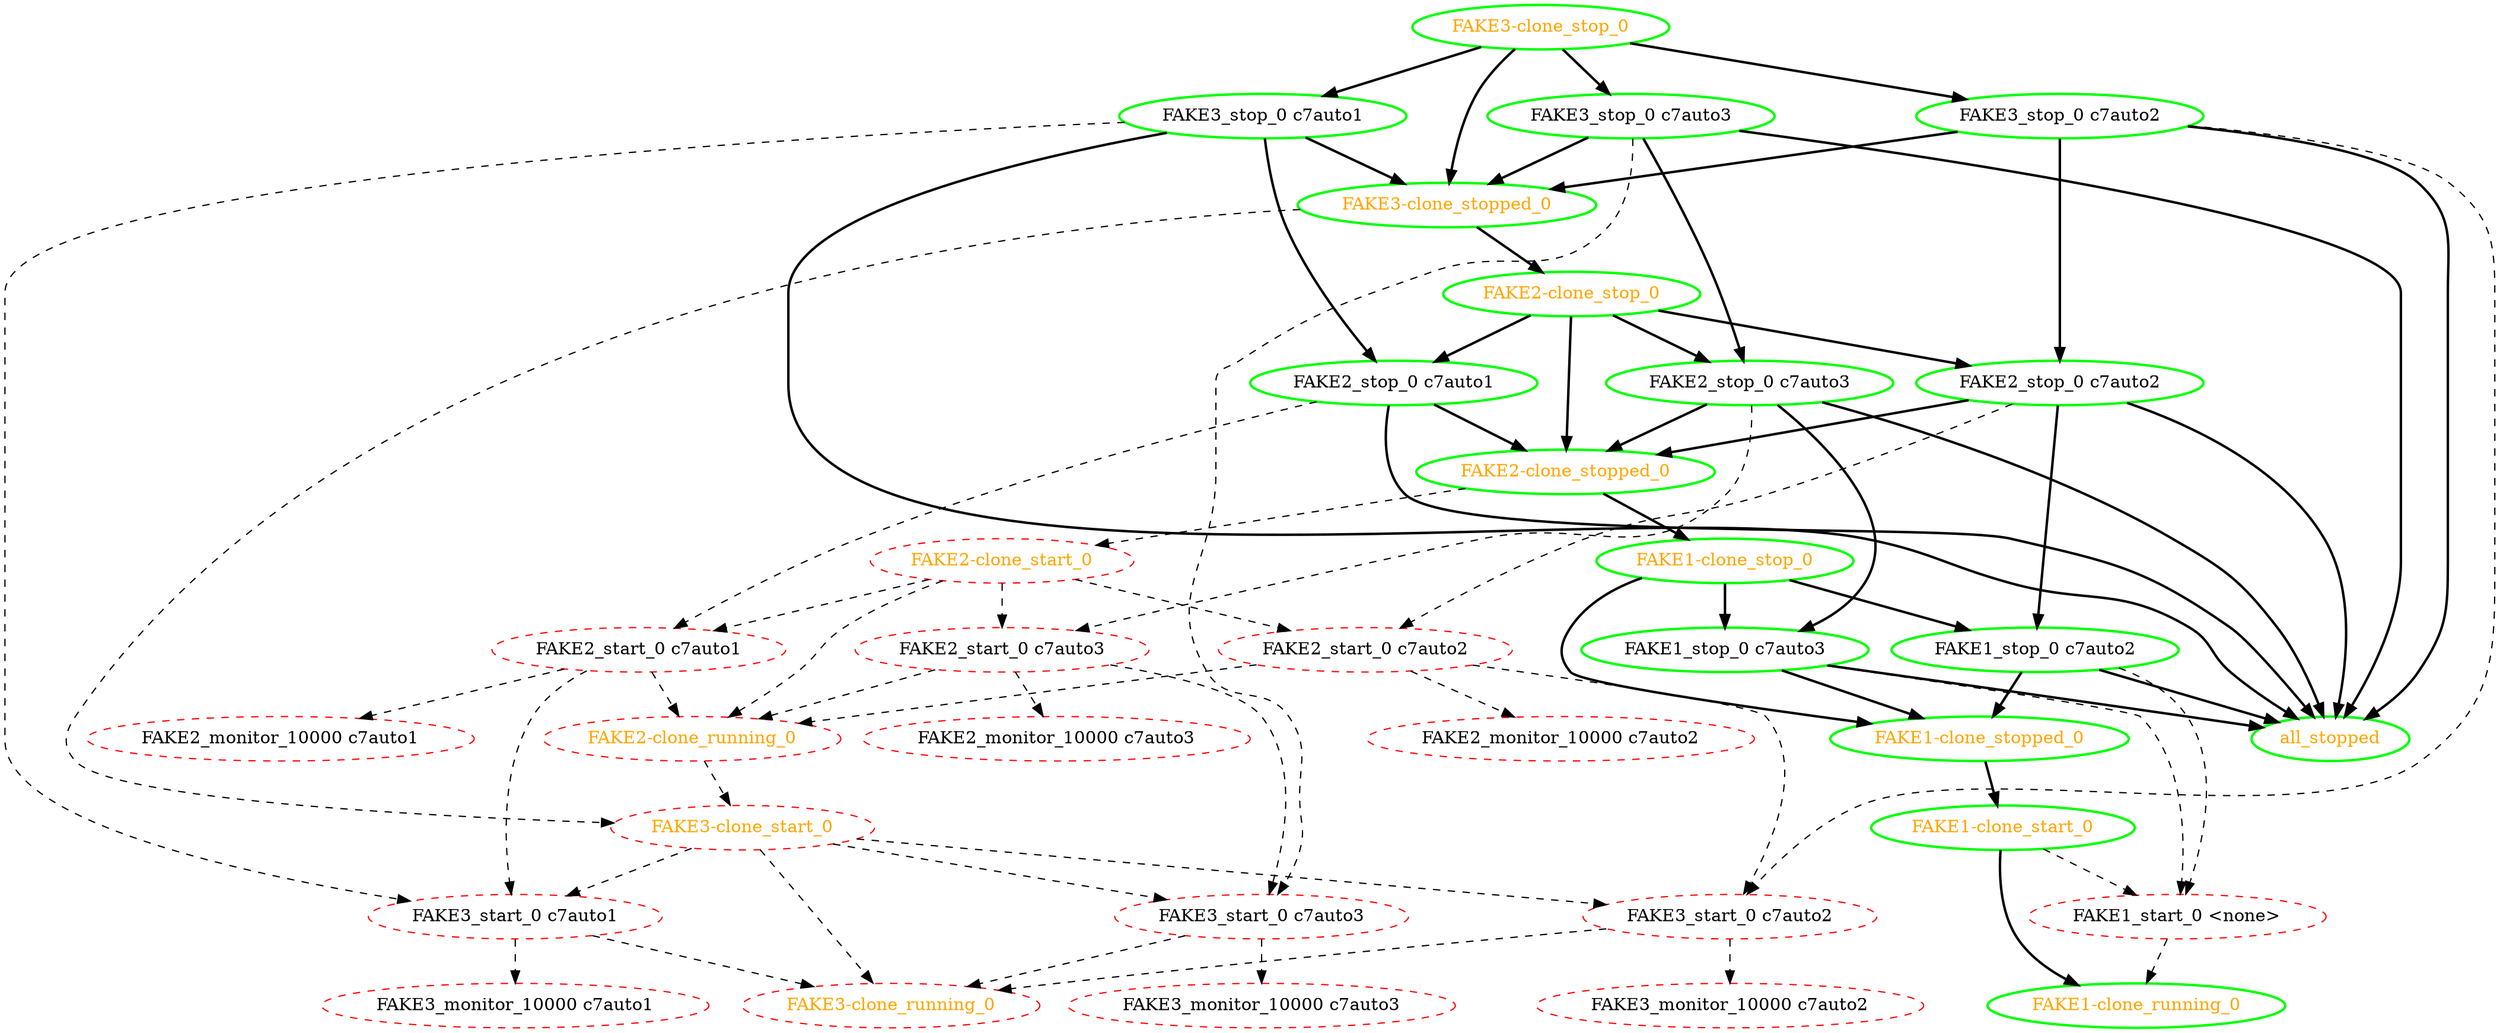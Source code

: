  digraph "g" {
"FAKE1-clone_running_0" [ style=bold color="green" fontcolor="orange"]
"FAKE1-clone_start_0" -> "FAKE1-clone_running_0" [ style = bold]
"FAKE1-clone_start_0" -> "FAKE1_start_0 <none>" [ style = dashed]
"FAKE1-clone_start_0" [ style=bold color="green" fontcolor="orange"]
"FAKE1-clone_stop_0" -> "FAKE1-clone_stopped_0" [ style = bold]
"FAKE1-clone_stop_0" -> "FAKE1_stop_0 c7auto2" [ style = bold]
"FAKE1-clone_stop_0" -> "FAKE1_stop_0 c7auto3" [ style = bold]
"FAKE1-clone_stop_0" [ style=bold color="green" fontcolor="orange"]
"FAKE1-clone_stopped_0" -> "FAKE1-clone_start_0" [ style = bold]
"FAKE1-clone_stopped_0" [ style=bold color="green" fontcolor="orange"]
"FAKE1_start_0 <none>" -> "FAKE1-clone_running_0" [ style = dashed]
"FAKE1_start_0 <none>" [ style=dashed color="red" fontcolor="black"]
"FAKE1_stop_0 c7auto2" -> "FAKE1-clone_stopped_0" [ style = bold]
"FAKE1_stop_0 c7auto2" -> "FAKE1_start_0 <none>" [ style = dashed]
"FAKE1_stop_0 c7auto2" -> "all_stopped" [ style = bold]
"FAKE1_stop_0 c7auto2" [ style=bold color="green" fontcolor="black"]
"FAKE1_stop_0 c7auto3" -> "FAKE1-clone_stopped_0" [ style = bold]
"FAKE1_stop_0 c7auto3" -> "FAKE1_start_0 <none>" [ style = dashed]
"FAKE1_stop_0 c7auto3" -> "all_stopped" [ style = bold]
"FAKE1_stop_0 c7auto3" [ style=bold color="green" fontcolor="black"]
"FAKE2-clone_running_0" -> "FAKE3-clone_start_0" [ style = dashed]
"FAKE2-clone_running_0" [ style=dashed color="red" fontcolor="orange"]
"FAKE2-clone_start_0" -> "FAKE2-clone_running_0" [ style = dashed]
"FAKE2-clone_start_0" -> "FAKE2_start_0 c7auto1" [ style = dashed]
"FAKE2-clone_start_0" -> "FAKE2_start_0 c7auto2" [ style = dashed]
"FAKE2-clone_start_0" -> "FAKE2_start_0 c7auto3" [ style = dashed]
"FAKE2-clone_start_0" [ style=dashed color="red" fontcolor="orange"]
"FAKE2-clone_stop_0" -> "FAKE2-clone_stopped_0" [ style = bold]
"FAKE2-clone_stop_0" -> "FAKE2_stop_0 c7auto1" [ style = bold]
"FAKE2-clone_stop_0" -> "FAKE2_stop_0 c7auto2" [ style = bold]
"FAKE2-clone_stop_0" -> "FAKE2_stop_0 c7auto3" [ style = bold]
"FAKE2-clone_stop_0" [ style=bold color="green" fontcolor="orange"]
"FAKE2-clone_stopped_0" -> "FAKE1-clone_stop_0" [ style = bold]
"FAKE2-clone_stopped_0" -> "FAKE2-clone_start_0" [ style = dashed]
"FAKE2-clone_stopped_0" [ style=bold color="green" fontcolor="orange"]
"FAKE2_monitor_10000 c7auto1" [ style=dashed color="red" fontcolor="black"]
"FAKE2_monitor_10000 c7auto2" [ style=dashed color="red" fontcolor="black"]
"FAKE2_monitor_10000 c7auto3" [ style=dashed color="red" fontcolor="black"]
"FAKE2_start_0 c7auto1" -> "FAKE2-clone_running_0" [ style = dashed]
"FAKE2_start_0 c7auto1" -> "FAKE2_monitor_10000 c7auto1" [ style = dashed]
"FAKE2_start_0 c7auto1" -> "FAKE3_start_0 c7auto1" [ style = dashed]
"FAKE2_start_0 c7auto1" [ style=dashed color="red" fontcolor="black"]
"FAKE2_start_0 c7auto2" -> "FAKE2-clone_running_0" [ style = dashed]
"FAKE2_start_0 c7auto2" -> "FAKE2_monitor_10000 c7auto2" [ style = dashed]
"FAKE2_start_0 c7auto2" -> "FAKE3_start_0 c7auto2" [ style = dashed]
"FAKE2_start_0 c7auto2" [ style=dashed color="red" fontcolor="black"]
"FAKE2_start_0 c7auto3" -> "FAKE2-clone_running_0" [ style = dashed]
"FAKE2_start_0 c7auto3" -> "FAKE2_monitor_10000 c7auto3" [ style = dashed]
"FAKE2_start_0 c7auto3" -> "FAKE3_start_0 c7auto3" [ style = dashed]
"FAKE2_start_0 c7auto3" [ style=dashed color="red" fontcolor="black"]
"FAKE2_stop_0 c7auto1" -> "FAKE2-clone_stopped_0" [ style = bold]
"FAKE2_stop_0 c7auto1" -> "FAKE2_start_0 c7auto1" [ style = dashed]
"FAKE2_stop_0 c7auto1" -> "all_stopped" [ style = bold]
"FAKE2_stop_0 c7auto1" [ style=bold color="green" fontcolor="black"]
"FAKE2_stop_0 c7auto2" -> "FAKE1_stop_0 c7auto2" [ style = bold]
"FAKE2_stop_0 c7auto2" -> "FAKE2-clone_stopped_0" [ style = bold]
"FAKE2_stop_0 c7auto2" -> "FAKE2_start_0 c7auto2" [ style = dashed]
"FAKE2_stop_0 c7auto2" -> "all_stopped" [ style = bold]
"FAKE2_stop_0 c7auto2" [ style=bold color="green" fontcolor="black"]
"FAKE2_stop_0 c7auto3" -> "FAKE1_stop_0 c7auto3" [ style = bold]
"FAKE2_stop_0 c7auto3" -> "FAKE2-clone_stopped_0" [ style = bold]
"FAKE2_stop_0 c7auto3" -> "FAKE2_start_0 c7auto3" [ style = dashed]
"FAKE2_stop_0 c7auto3" -> "all_stopped" [ style = bold]
"FAKE2_stop_0 c7auto3" [ style=bold color="green" fontcolor="black"]
"FAKE3-clone_running_0" [ style=dashed color="red" fontcolor="orange"]
"FAKE3-clone_start_0" -> "FAKE3-clone_running_0" [ style = dashed]
"FAKE3-clone_start_0" -> "FAKE3_start_0 c7auto1" [ style = dashed]
"FAKE3-clone_start_0" -> "FAKE3_start_0 c7auto2" [ style = dashed]
"FAKE3-clone_start_0" -> "FAKE3_start_0 c7auto3" [ style = dashed]
"FAKE3-clone_start_0" [ style=dashed color="red" fontcolor="orange"]
"FAKE3-clone_stop_0" -> "FAKE3-clone_stopped_0" [ style = bold]
"FAKE3-clone_stop_0" -> "FAKE3_stop_0 c7auto1" [ style = bold]
"FAKE3-clone_stop_0" -> "FAKE3_stop_0 c7auto2" [ style = bold]
"FAKE3-clone_stop_0" -> "FAKE3_stop_0 c7auto3" [ style = bold]
"FAKE3-clone_stop_0" [ style=bold color="green" fontcolor="orange"]
"FAKE3-clone_stopped_0" -> "FAKE2-clone_stop_0" [ style = bold]
"FAKE3-clone_stopped_0" -> "FAKE3-clone_start_0" [ style = dashed]
"FAKE3-clone_stopped_0" [ style=bold color="green" fontcolor="orange"]
"FAKE3_monitor_10000 c7auto1" [ style=dashed color="red" fontcolor="black"]
"FAKE3_monitor_10000 c7auto2" [ style=dashed color="red" fontcolor="black"]
"FAKE3_monitor_10000 c7auto3" [ style=dashed color="red" fontcolor="black"]
"FAKE3_start_0 c7auto1" -> "FAKE3-clone_running_0" [ style = dashed]
"FAKE3_start_0 c7auto1" -> "FAKE3_monitor_10000 c7auto1" [ style = dashed]
"FAKE3_start_0 c7auto1" [ style=dashed color="red" fontcolor="black"]
"FAKE3_start_0 c7auto2" -> "FAKE3-clone_running_0" [ style = dashed]
"FAKE3_start_0 c7auto2" -> "FAKE3_monitor_10000 c7auto2" [ style = dashed]
"FAKE3_start_0 c7auto2" [ style=dashed color="red" fontcolor="black"]
"FAKE3_start_0 c7auto3" -> "FAKE3-clone_running_0" [ style = dashed]
"FAKE3_start_0 c7auto3" -> "FAKE3_monitor_10000 c7auto3" [ style = dashed]
"FAKE3_start_0 c7auto3" [ style=dashed color="red" fontcolor="black"]
"FAKE3_stop_0 c7auto1" -> "FAKE2_stop_0 c7auto1" [ style = bold]
"FAKE3_stop_0 c7auto1" -> "FAKE3-clone_stopped_0" [ style = bold]
"FAKE3_stop_0 c7auto1" -> "FAKE3_start_0 c7auto1" [ style = dashed]
"FAKE3_stop_0 c7auto1" -> "all_stopped" [ style = bold]
"FAKE3_stop_0 c7auto1" [ style=bold color="green" fontcolor="black"]
"FAKE3_stop_0 c7auto2" -> "FAKE2_stop_0 c7auto2" [ style = bold]
"FAKE3_stop_0 c7auto2" -> "FAKE3-clone_stopped_0" [ style = bold]
"FAKE3_stop_0 c7auto2" -> "FAKE3_start_0 c7auto2" [ style = dashed]
"FAKE3_stop_0 c7auto2" -> "all_stopped" [ style = bold]
"FAKE3_stop_0 c7auto2" [ style=bold color="green" fontcolor="black"]
"FAKE3_stop_0 c7auto3" -> "FAKE2_stop_0 c7auto3" [ style = bold]
"FAKE3_stop_0 c7auto3" -> "FAKE3-clone_stopped_0" [ style = bold]
"FAKE3_stop_0 c7auto3" -> "FAKE3_start_0 c7auto3" [ style = dashed]
"FAKE3_stop_0 c7auto3" -> "all_stopped" [ style = bold]
"FAKE3_stop_0 c7auto3" [ style=bold color="green" fontcolor="black"]
"all_stopped" [ style=bold color="green" fontcolor="orange"]
}
